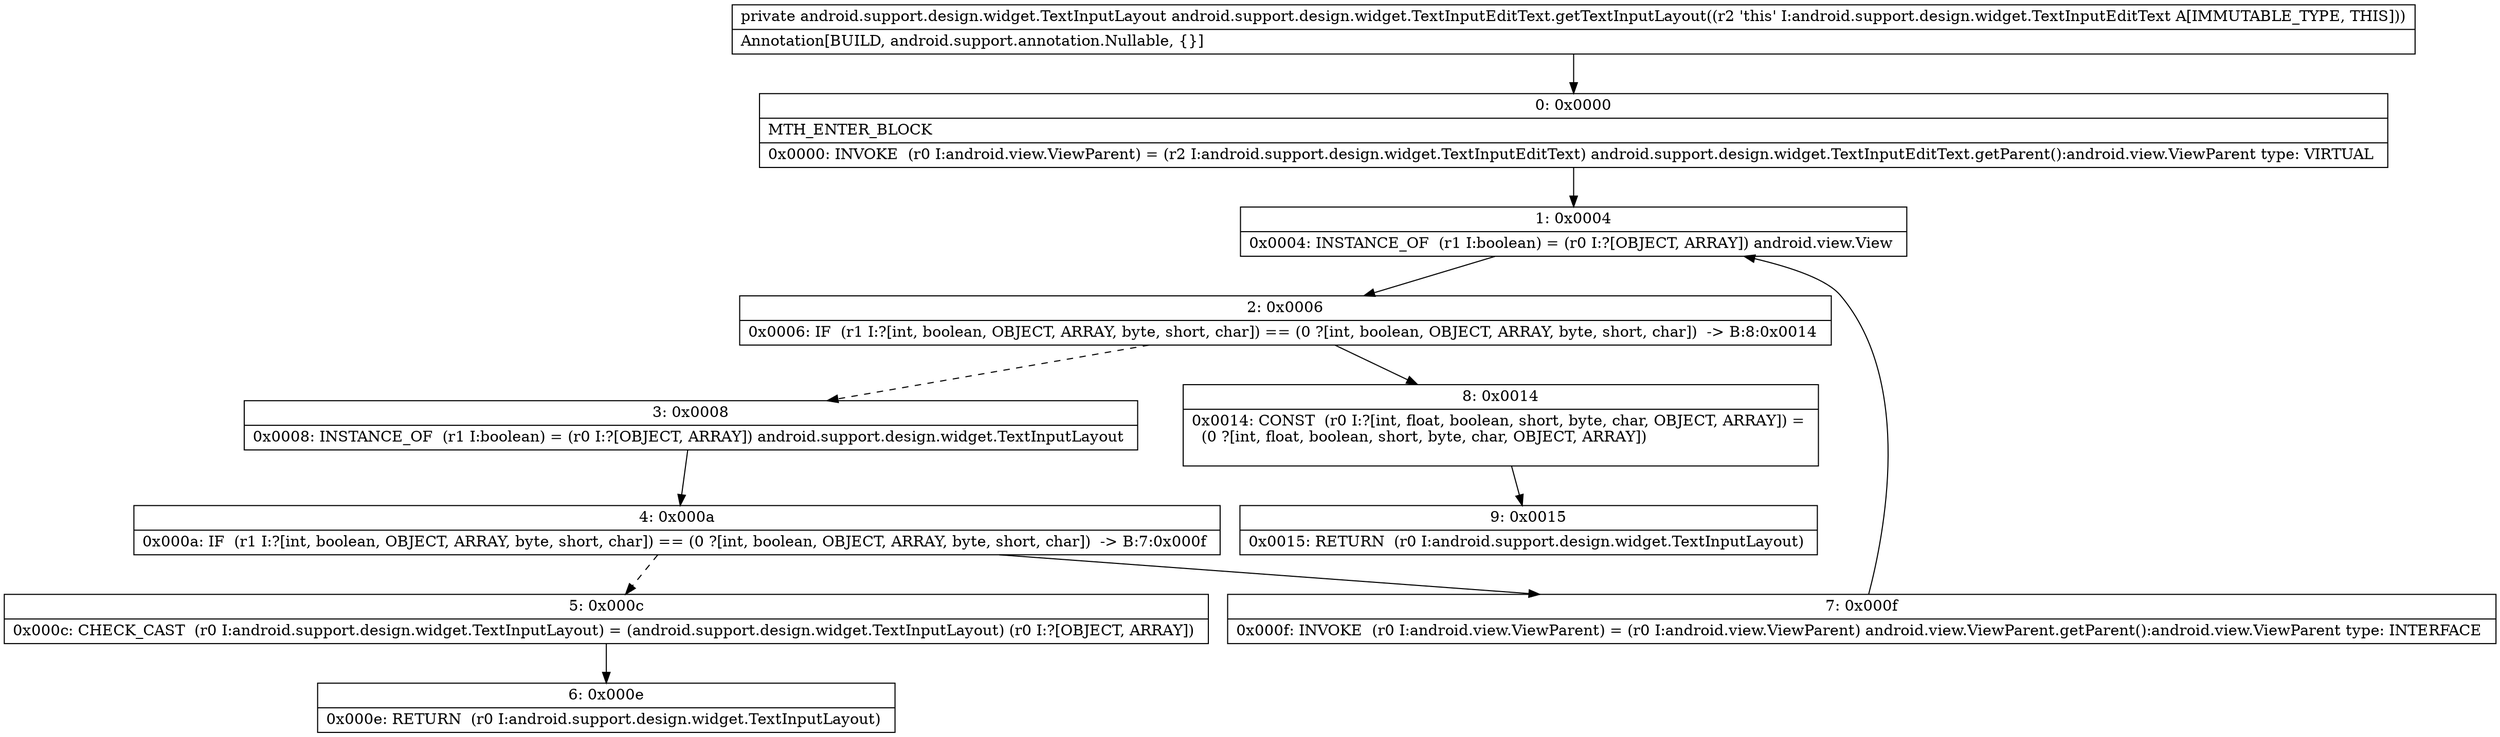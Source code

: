digraph "CFG forandroid.support.design.widget.TextInputEditText.getTextInputLayout()Landroid\/support\/design\/widget\/TextInputLayout;" {
Node_0 [shape=record,label="{0\:\ 0x0000|MTH_ENTER_BLOCK\l|0x0000: INVOKE  (r0 I:android.view.ViewParent) = (r2 I:android.support.design.widget.TextInputEditText) android.support.design.widget.TextInputEditText.getParent():android.view.ViewParent type: VIRTUAL \l}"];
Node_1 [shape=record,label="{1\:\ 0x0004|0x0004: INSTANCE_OF  (r1 I:boolean) = (r0 I:?[OBJECT, ARRAY]) android.view.View \l}"];
Node_2 [shape=record,label="{2\:\ 0x0006|0x0006: IF  (r1 I:?[int, boolean, OBJECT, ARRAY, byte, short, char]) == (0 ?[int, boolean, OBJECT, ARRAY, byte, short, char])  \-\> B:8:0x0014 \l}"];
Node_3 [shape=record,label="{3\:\ 0x0008|0x0008: INSTANCE_OF  (r1 I:boolean) = (r0 I:?[OBJECT, ARRAY]) android.support.design.widget.TextInputLayout \l}"];
Node_4 [shape=record,label="{4\:\ 0x000a|0x000a: IF  (r1 I:?[int, boolean, OBJECT, ARRAY, byte, short, char]) == (0 ?[int, boolean, OBJECT, ARRAY, byte, short, char])  \-\> B:7:0x000f \l}"];
Node_5 [shape=record,label="{5\:\ 0x000c|0x000c: CHECK_CAST  (r0 I:android.support.design.widget.TextInputLayout) = (android.support.design.widget.TextInputLayout) (r0 I:?[OBJECT, ARRAY]) \l}"];
Node_6 [shape=record,label="{6\:\ 0x000e|0x000e: RETURN  (r0 I:android.support.design.widget.TextInputLayout) \l}"];
Node_7 [shape=record,label="{7\:\ 0x000f|0x000f: INVOKE  (r0 I:android.view.ViewParent) = (r0 I:android.view.ViewParent) android.view.ViewParent.getParent():android.view.ViewParent type: INTERFACE \l}"];
Node_8 [shape=record,label="{8\:\ 0x0014|0x0014: CONST  (r0 I:?[int, float, boolean, short, byte, char, OBJECT, ARRAY]) = \l  (0 ?[int, float, boolean, short, byte, char, OBJECT, ARRAY])\l \l}"];
Node_9 [shape=record,label="{9\:\ 0x0015|0x0015: RETURN  (r0 I:android.support.design.widget.TextInputLayout) \l}"];
MethodNode[shape=record,label="{private android.support.design.widget.TextInputLayout android.support.design.widget.TextInputEditText.getTextInputLayout((r2 'this' I:android.support.design.widget.TextInputEditText A[IMMUTABLE_TYPE, THIS]))  | Annotation[BUILD, android.support.annotation.Nullable, \{\}]\l}"];
MethodNode -> Node_0;
Node_0 -> Node_1;
Node_1 -> Node_2;
Node_2 -> Node_3[style=dashed];
Node_2 -> Node_8;
Node_3 -> Node_4;
Node_4 -> Node_5[style=dashed];
Node_4 -> Node_7;
Node_5 -> Node_6;
Node_7 -> Node_1;
Node_8 -> Node_9;
}

